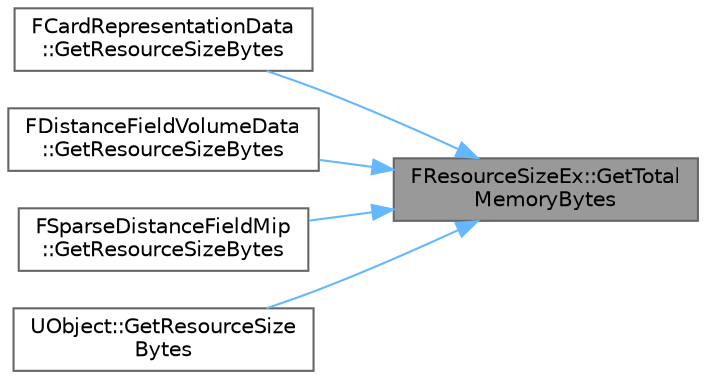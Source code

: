 digraph "FResourceSizeEx::GetTotalMemoryBytes"
{
 // INTERACTIVE_SVG=YES
 // LATEX_PDF_SIZE
  bgcolor="transparent";
  edge [fontname=Helvetica,fontsize=10,labelfontname=Helvetica,labelfontsize=10];
  node [fontname=Helvetica,fontsize=10,shape=box,height=0.2,width=0.4];
  rankdir="RL";
  Node1 [id="Node000001",label="FResourceSizeEx::GetTotal\lMemoryBytes",height=0.2,width=0.4,color="gray40", fillcolor="grey60", style="filled", fontcolor="black",tooltip="Get the total number of bytes allocated from any memory."];
  Node1 -> Node2 [id="edge1_Node000001_Node000002",dir="back",color="steelblue1",style="solid",tooltip=" "];
  Node2 [id="Node000002",label="FCardRepresentationData\l::GetResourceSizeBytes",height=0.2,width=0.4,color="grey40", fillcolor="white", style="filled",URL="$d4/d72/classFCardRepresentationData.html#a61a9a1a040f3ae86052b6e99c1b0d2d7",tooltip=" "];
  Node1 -> Node3 [id="edge2_Node000001_Node000003",dir="back",color="steelblue1",style="solid",tooltip=" "];
  Node3 [id="Node000003",label="FDistanceFieldVolumeData\l::GetResourceSizeBytes",height=0.2,width=0.4,color="grey40", fillcolor="white", style="filled",URL="$d9/ddb/classFDistanceFieldVolumeData.html#a4ab456a2f58e7ee36ab852d9fb98c4e7",tooltip=" "];
  Node1 -> Node4 [id="edge3_Node000001_Node000004",dir="back",color="steelblue1",style="solid",tooltip=" "];
  Node4 [id="Node000004",label="FSparseDistanceFieldMip\l::GetResourceSizeBytes",height=0.2,width=0.4,color="grey40", fillcolor="white", style="filled",URL="$d2/db7/classFSparseDistanceFieldMip.html#a8ba33589fc7d7e3c43b3433cbe5ce713",tooltip=" "];
  Node1 -> Node5 [id="edge4_Node000001_Node000005",dir="back",color="steelblue1",style="solid",tooltip=" "];
  Node5 [id="Node000005",label="UObject::GetResourceSize\lBytes",height=0.2,width=0.4,color="grey40", fillcolor="white", style="filled",URL="$df/def/classUObject.html#a0610fa87404be61adea75cd2f03c56ca",tooltip="Get the size of the object/resource for use in memory tools or to display to artists/LDs in the Edito..."];
}
